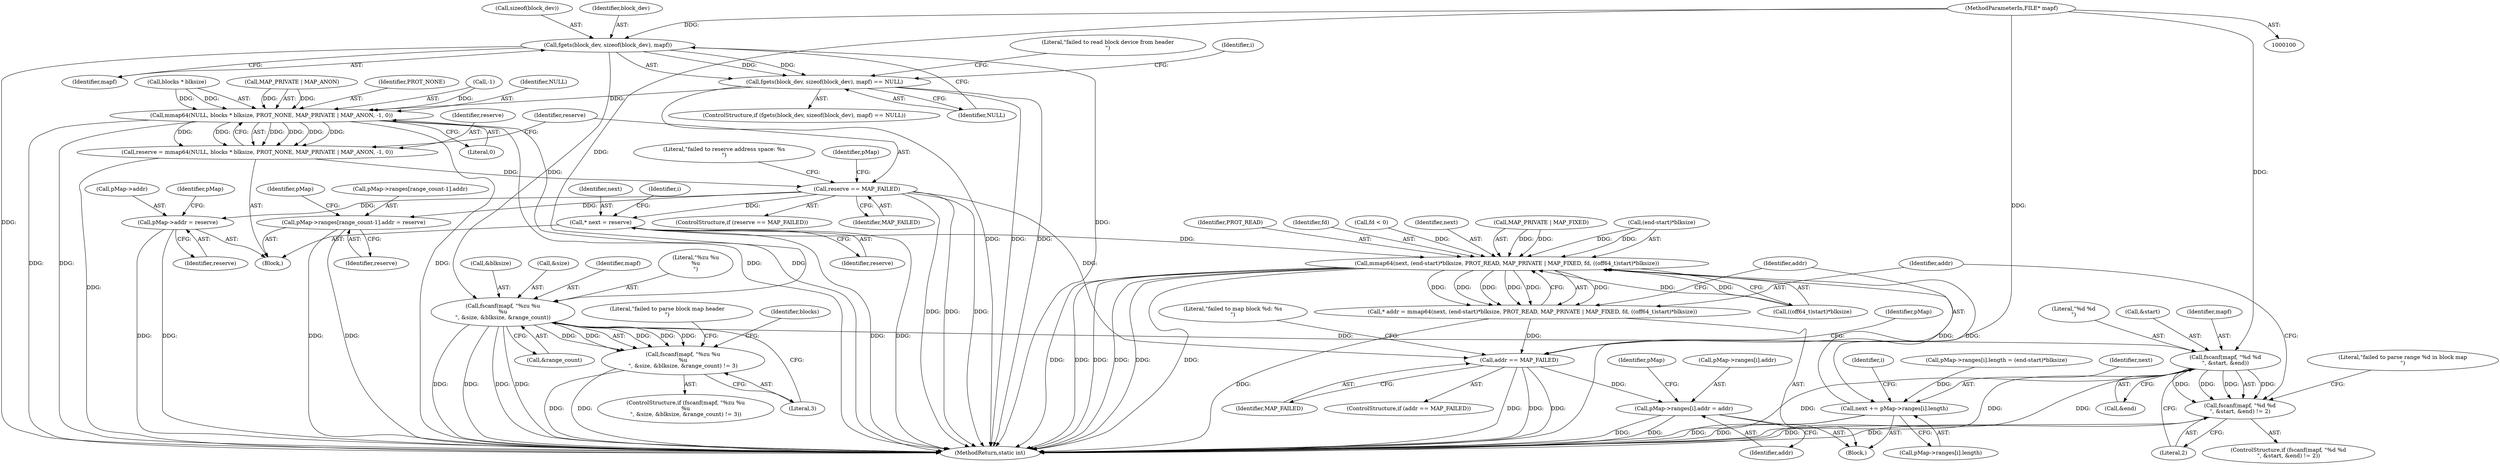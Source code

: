 digraph "0_Android_28a566f7731b4cb76d2a9ba16d997ac5aeb07dad@API" {
"1000112" [label="(Call,fgets(block_dev, sizeof(block_dev), mapf))"];
"1000101" [label="(MethodParameterIn,FILE* mapf)"];
"1000111" [label="(Call,fgets(block_dev, sizeof(block_dev), mapf) == NULL)"];
"1000201" [label="(Call,mmap64(NULL, blocks * blksize, PROT_NONE, MAP_PRIVATE | MAP_ANON, -1, 0))"];
"1000199" [label="(Call,reserve = mmap64(NULL, blocks * blksize, PROT_NONE, MAP_PRIVATE | MAP_ANON, -1, 0))"];
"1000214" [label="(Call,reserve == MAP_FAILED)"];
"1000225" [label="(Call,pMap->ranges[range_count-1].addr = reserve)"];
"1000269" [label="(Call,* next = reserve)"];
"1000304" [label="(Call,mmap64(next, (end-start)*blksize, PROT_READ, MAP_PRIVATE | MAP_FIXED, fd, ((off64_t)start)*blksize))"];
"1000302" [label="(Call,* addr = mmap64(next, (end-start)*blksize, PROT_READ, MAP_PRIVATE | MAP_FIXED, fd, ((off64_t)start)*blksize))"];
"1000322" [label="(Call,addr == MAP_FAILED)"];
"1000334" [label="(Call,pMap->ranges[i].addr = addr)"];
"1000356" [label="(Call,next += pMap->ranges[i].length)"];
"1000365" [label="(Call,pMap->addr = reserve)"];
"1000150" [label="(Call,fscanf(mapf, \"%zu %u\n%u\n\", &size, &blksize, &range_count))"];
"1000149" [label="(Call,fscanf(mapf, \"%zu %u\n%u\n\", &size, &blksize, &range_count) != 3)"];
"1000286" [label="(Call,fscanf(mapf, \"%d %d\n\", &start, &end))"];
"1000285" [label="(Call,fscanf(mapf, \"%d %d\n\", &start, &end) != 2)"];
"1000219" [label="(Literal,\"failed to reserve address space: %s\n\")"];
"1000293" [label="(Literal,2)"];
"1000321" [label="(ControlStructure,if (addr == MAP_FAILED))"];
"1000203" [label="(Call,blocks * blksize)"];
"1000162" [label="(Literal,\"failed to parse block map header\n\")"];
"1000343" [label="(Call,pMap->ranges[i].length = (end-start)*blksize)"];
"1000214" [label="(Call,reserve == MAP_FAILED)"];
"1000112" [label="(Call,fgets(block_dev, sizeof(block_dev), mapf))"];
"1000304" [label="(Call,mmap64(next, (end-start)*blksize, PROT_READ, MAP_PRIVATE | MAP_FIXED, fd, ((off64_t)start)*blksize))"];
"1000113" [label="(Identifier,block_dev)"];
"1000380" [label="(MethodReturn,static int)"];
"1000126" [label="(Identifier,i)"];
"1000356" [label="(Call,next += pMap->ranges[i].length)"];
"1000311" [label="(Identifier,PROT_READ)"];
"1000323" [label="(Identifier,addr)"];
"1000103" [label="(Block,)"];
"1000296" [label="(Literal,\"failed to parse range %d in block map\n\")"];
"1000167" [label="(Identifier,blocks)"];
"1000226" [label="(Call,pMap->ranges[range_count-1].addr)"];
"1000284" [label="(ControlStructure,if (fscanf(mapf, \"%d %d\n\", &start, &end) != 2))"];
"1000315" [label="(Identifier,fd)"];
"1000212" [label="(Literal,0)"];
"1000322" [label="(Call,addr == MAP_FAILED)"];
"1000291" [label="(Call,&end)"];
"1000287" [label="(Identifier,mapf)"];
"1000111" [label="(Call,fgets(block_dev, sizeof(block_dev), mapf) == NULL)"];
"1000148" [label="(ControlStructure,if (fscanf(mapf, \"%zu %u\n%u\n\", &size, &blksize, &range_count) != 3))"];
"1000155" [label="(Call,&blksize)"];
"1000240" [label="(Identifier,pMap)"];
"1000207" [label="(Call,MAP_PRIVATE | MAP_ANON)"];
"1000200" [label="(Identifier,reserve)"];
"1000114" [label="(Call,sizeof(block_dev))"];
"1000256" [label="(Call,fd < 0)"];
"1000120" [label="(Literal,\"failed to read block device from header\n\")"];
"1000116" [label="(Identifier,mapf)"];
"1000157" [label="(Call,&range_count)"];
"1000302" [label="(Call,* addr = mmap64(next, (end-start)*blksize, PROT_READ, MAP_PRIVATE | MAP_FIXED, fd, ((off64_t)start)*blksize))"];
"1000365" [label="(Call,pMap->addr = reserve)"];
"1000366" [label="(Call,pMap->addr)"];
"1000327" [label="(Literal,\"failed to map block %d: %s\n\")"];
"1000110" [label="(ControlStructure,if (fgets(block_dev, sizeof(block_dev), mapf) == NULL))"];
"1000149" [label="(Call,fscanf(mapf, \"%zu %u\n%u\n\", &size, &blksize, &range_count) != 3)"];
"1000206" [label="(Identifier,PROT_NONE)"];
"1000210" [label="(Call,-1)"];
"1000335" [label="(Call,pMap->ranges[i].addr)"];
"1000305" [label="(Identifier,next)"];
"1000324" [label="(Identifier,MAP_FAILED)"];
"1000369" [label="(Identifier,reserve)"];
"1000153" [label="(Call,&size)"];
"1000150" [label="(Call,fscanf(mapf, \"%zu %u\n%u\n\", &size, &blksize, &range_count))"];
"1000151" [label="(Identifier,mapf)"];
"1000270" [label="(Identifier,next)"];
"1000271" [label="(Identifier,reserve)"];
"1000342" [label="(Identifier,addr)"];
"1000201" [label="(Call,mmap64(NULL, blocks * blksize, PROT_NONE, MAP_PRIVATE | MAP_ANON, -1, 0))"];
"1000101" [label="(MethodParameterIn,FILE* mapf)"];
"1000288" [label="(Literal,\"%d %d\n\")"];
"1000199" [label="(Call,reserve = mmap64(NULL, blocks * blksize, PROT_NONE, MAP_PRIVATE | MAP_ANON, -1, 0))"];
"1000338" [label="(Identifier,pMap)"];
"1000316" [label="(Call,((off64_t)start)*blksize)"];
"1000215" [label="(Identifier,reserve)"];
"1000372" [label="(Identifier,pMap)"];
"1000225" [label="(Call,pMap->ranges[range_count-1].addr = reserve)"];
"1000357" [label="(Identifier,next)"];
"1000312" [label="(Call,MAP_PRIVATE | MAP_FIXED)"];
"1000117" [label="(Identifier,NULL)"];
"1000235" [label="(Identifier,reserve)"];
"1000280" [label="(Identifier,i)"];
"1000306" [label="(Call,(end-start)*blksize)"];
"1000347" [label="(Identifier,pMap)"];
"1000202" [label="(Identifier,NULL)"];
"1000289" [label="(Call,&start)"];
"1000213" [label="(ControlStructure,if (reserve == MAP_FAILED))"];
"1000229" [label="(Identifier,pMap)"];
"1000285" [label="(Call,fscanf(mapf, \"%d %d\n\", &start, &end) != 2)"];
"1000216" [label="(Identifier,MAP_FAILED)"];
"1000303" [label="(Identifier,addr)"];
"1000334" [label="(Call,pMap->ranges[i].addr = addr)"];
"1000159" [label="(Literal,3)"];
"1000269" [label="(Call,* next = reserve)"];
"1000274" [label="(Identifier,i)"];
"1000358" [label="(Call,pMap->ranges[i].length)"];
"1000281" [label="(Block,)"];
"1000152" [label="(Literal,\"%zu %u\n%u\n\")"];
"1000286" [label="(Call,fscanf(mapf, \"%d %d\n\", &start, &end))"];
"1000112" -> "1000111"  [label="AST: "];
"1000112" -> "1000116"  [label="CFG: "];
"1000113" -> "1000112"  [label="AST: "];
"1000114" -> "1000112"  [label="AST: "];
"1000116" -> "1000112"  [label="AST: "];
"1000117" -> "1000112"  [label="CFG: "];
"1000112" -> "1000380"  [label="DDG: "];
"1000112" -> "1000380"  [label="DDG: "];
"1000112" -> "1000111"  [label="DDG: "];
"1000112" -> "1000111"  [label="DDG: "];
"1000101" -> "1000112"  [label="DDG: "];
"1000112" -> "1000150"  [label="DDG: "];
"1000101" -> "1000100"  [label="AST: "];
"1000101" -> "1000380"  [label="DDG: "];
"1000101" -> "1000150"  [label="DDG: "];
"1000101" -> "1000286"  [label="DDG: "];
"1000111" -> "1000110"  [label="AST: "];
"1000111" -> "1000117"  [label="CFG: "];
"1000117" -> "1000111"  [label="AST: "];
"1000120" -> "1000111"  [label="CFG: "];
"1000126" -> "1000111"  [label="CFG: "];
"1000111" -> "1000380"  [label="DDG: "];
"1000111" -> "1000380"  [label="DDG: "];
"1000111" -> "1000380"  [label="DDG: "];
"1000111" -> "1000201"  [label="DDG: "];
"1000201" -> "1000199"  [label="AST: "];
"1000201" -> "1000212"  [label="CFG: "];
"1000202" -> "1000201"  [label="AST: "];
"1000203" -> "1000201"  [label="AST: "];
"1000206" -> "1000201"  [label="AST: "];
"1000207" -> "1000201"  [label="AST: "];
"1000210" -> "1000201"  [label="AST: "];
"1000212" -> "1000201"  [label="AST: "];
"1000199" -> "1000201"  [label="CFG: "];
"1000201" -> "1000380"  [label="DDG: "];
"1000201" -> "1000380"  [label="DDG: "];
"1000201" -> "1000380"  [label="DDG: "];
"1000201" -> "1000380"  [label="DDG: "];
"1000201" -> "1000380"  [label="DDG: "];
"1000201" -> "1000199"  [label="DDG: "];
"1000201" -> "1000199"  [label="DDG: "];
"1000201" -> "1000199"  [label="DDG: "];
"1000201" -> "1000199"  [label="DDG: "];
"1000201" -> "1000199"  [label="DDG: "];
"1000201" -> "1000199"  [label="DDG: "];
"1000203" -> "1000201"  [label="DDG: "];
"1000203" -> "1000201"  [label="DDG: "];
"1000207" -> "1000201"  [label="DDG: "];
"1000207" -> "1000201"  [label="DDG: "];
"1000210" -> "1000201"  [label="DDG: "];
"1000199" -> "1000103"  [label="AST: "];
"1000200" -> "1000199"  [label="AST: "];
"1000215" -> "1000199"  [label="CFG: "];
"1000199" -> "1000380"  [label="DDG: "];
"1000199" -> "1000214"  [label="DDG: "];
"1000214" -> "1000213"  [label="AST: "];
"1000214" -> "1000216"  [label="CFG: "];
"1000215" -> "1000214"  [label="AST: "];
"1000216" -> "1000214"  [label="AST: "];
"1000219" -> "1000214"  [label="CFG: "];
"1000229" -> "1000214"  [label="CFG: "];
"1000214" -> "1000380"  [label="DDG: "];
"1000214" -> "1000380"  [label="DDG: "];
"1000214" -> "1000380"  [label="DDG: "];
"1000214" -> "1000225"  [label="DDG: "];
"1000214" -> "1000269"  [label="DDG: "];
"1000214" -> "1000322"  [label="DDG: "];
"1000214" -> "1000365"  [label="DDG: "];
"1000225" -> "1000103"  [label="AST: "];
"1000225" -> "1000235"  [label="CFG: "];
"1000226" -> "1000225"  [label="AST: "];
"1000235" -> "1000225"  [label="AST: "];
"1000240" -> "1000225"  [label="CFG: "];
"1000225" -> "1000380"  [label="DDG: "];
"1000225" -> "1000380"  [label="DDG: "];
"1000269" -> "1000103"  [label="AST: "];
"1000269" -> "1000271"  [label="CFG: "];
"1000270" -> "1000269"  [label="AST: "];
"1000271" -> "1000269"  [label="AST: "];
"1000274" -> "1000269"  [label="CFG: "];
"1000269" -> "1000380"  [label="DDG: "];
"1000269" -> "1000380"  [label="DDG: "];
"1000269" -> "1000304"  [label="DDG: "];
"1000304" -> "1000302"  [label="AST: "];
"1000304" -> "1000316"  [label="CFG: "];
"1000305" -> "1000304"  [label="AST: "];
"1000306" -> "1000304"  [label="AST: "];
"1000311" -> "1000304"  [label="AST: "];
"1000312" -> "1000304"  [label="AST: "];
"1000315" -> "1000304"  [label="AST: "];
"1000316" -> "1000304"  [label="AST: "];
"1000302" -> "1000304"  [label="CFG: "];
"1000304" -> "1000380"  [label="DDG: "];
"1000304" -> "1000380"  [label="DDG: "];
"1000304" -> "1000380"  [label="DDG: "];
"1000304" -> "1000380"  [label="DDG: "];
"1000304" -> "1000380"  [label="DDG: "];
"1000304" -> "1000380"  [label="DDG: "];
"1000304" -> "1000302"  [label="DDG: "];
"1000304" -> "1000302"  [label="DDG: "];
"1000304" -> "1000302"  [label="DDG: "];
"1000304" -> "1000302"  [label="DDG: "];
"1000304" -> "1000302"  [label="DDG: "];
"1000304" -> "1000302"  [label="DDG: "];
"1000356" -> "1000304"  [label="DDG: "];
"1000306" -> "1000304"  [label="DDG: "];
"1000306" -> "1000304"  [label="DDG: "];
"1000312" -> "1000304"  [label="DDG: "];
"1000312" -> "1000304"  [label="DDG: "];
"1000256" -> "1000304"  [label="DDG: "];
"1000316" -> "1000304"  [label="DDG: "];
"1000316" -> "1000304"  [label="DDG: "];
"1000304" -> "1000356"  [label="DDG: "];
"1000302" -> "1000281"  [label="AST: "];
"1000303" -> "1000302"  [label="AST: "];
"1000323" -> "1000302"  [label="CFG: "];
"1000302" -> "1000380"  [label="DDG: "];
"1000302" -> "1000322"  [label="DDG: "];
"1000322" -> "1000321"  [label="AST: "];
"1000322" -> "1000324"  [label="CFG: "];
"1000323" -> "1000322"  [label="AST: "];
"1000324" -> "1000322"  [label="AST: "];
"1000327" -> "1000322"  [label="CFG: "];
"1000338" -> "1000322"  [label="CFG: "];
"1000322" -> "1000380"  [label="DDG: "];
"1000322" -> "1000380"  [label="DDG: "];
"1000322" -> "1000380"  [label="DDG: "];
"1000322" -> "1000334"  [label="DDG: "];
"1000334" -> "1000281"  [label="AST: "];
"1000334" -> "1000342"  [label="CFG: "];
"1000335" -> "1000334"  [label="AST: "];
"1000342" -> "1000334"  [label="AST: "];
"1000347" -> "1000334"  [label="CFG: "];
"1000334" -> "1000380"  [label="DDG: "];
"1000334" -> "1000380"  [label="DDG: "];
"1000356" -> "1000281"  [label="AST: "];
"1000356" -> "1000358"  [label="CFG: "];
"1000357" -> "1000356"  [label="AST: "];
"1000358" -> "1000356"  [label="AST: "];
"1000280" -> "1000356"  [label="CFG: "];
"1000356" -> "1000380"  [label="DDG: "];
"1000356" -> "1000380"  [label="DDG: "];
"1000343" -> "1000356"  [label="DDG: "];
"1000365" -> "1000103"  [label="AST: "];
"1000365" -> "1000369"  [label="CFG: "];
"1000366" -> "1000365"  [label="AST: "];
"1000369" -> "1000365"  [label="AST: "];
"1000372" -> "1000365"  [label="CFG: "];
"1000365" -> "1000380"  [label="DDG: "];
"1000365" -> "1000380"  [label="DDG: "];
"1000150" -> "1000149"  [label="AST: "];
"1000150" -> "1000157"  [label="CFG: "];
"1000151" -> "1000150"  [label="AST: "];
"1000152" -> "1000150"  [label="AST: "];
"1000153" -> "1000150"  [label="AST: "];
"1000155" -> "1000150"  [label="AST: "];
"1000157" -> "1000150"  [label="AST: "];
"1000159" -> "1000150"  [label="CFG: "];
"1000150" -> "1000380"  [label="DDG: "];
"1000150" -> "1000380"  [label="DDG: "];
"1000150" -> "1000380"  [label="DDG: "];
"1000150" -> "1000380"  [label="DDG: "];
"1000150" -> "1000149"  [label="DDG: "];
"1000150" -> "1000149"  [label="DDG: "];
"1000150" -> "1000149"  [label="DDG: "];
"1000150" -> "1000149"  [label="DDG: "];
"1000150" -> "1000149"  [label="DDG: "];
"1000150" -> "1000286"  [label="DDG: "];
"1000149" -> "1000148"  [label="AST: "];
"1000149" -> "1000159"  [label="CFG: "];
"1000159" -> "1000149"  [label="AST: "];
"1000162" -> "1000149"  [label="CFG: "];
"1000167" -> "1000149"  [label="CFG: "];
"1000149" -> "1000380"  [label="DDG: "];
"1000149" -> "1000380"  [label="DDG: "];
"1000286" -> "1000285"  [label="AST: "];
"1000286" -> "1000291"  [label="CFG: "];
"1000287" -> "1000286"  [label="AST: "];
"1000288" -> "1000286"  [label="AST: "];
"1000289" -> "1000286"  [label="AST: "];
"1000291" -> "1000286"  [label="AST: "];
"1000293" -> "1000286"  [label="CFG: "];
"1000286" -> "1000380"  [label="DDG: "];
"1000286" -> "1000380"  [label="DDG: "];
"1000286" -> "1000380"  [label="DDG: "];
"1000286" -> "1000285"  [label="DDG: "];
"1000286" -> "1000285"  [label="DDG: "];
"1000286" -> "1000285"  [label="DDG: "];
"1000286" -> "1000285"  [label="DDG: "];
"1000285" -> "1000284"  [label="AST: "];
"1000285" -> "1000293"  [label="CFG: "];
"1000293" -> "1000285"  [label="AST: "];
"1000296" -> "1000285"  [label="CFG: "];
"1000303" -> "1000285"  [label="CFG: "];
"1000285" -> "1000380"  [label="DDG: "];
"1000285" -> "1000380"  [label="DDG: "];
}
